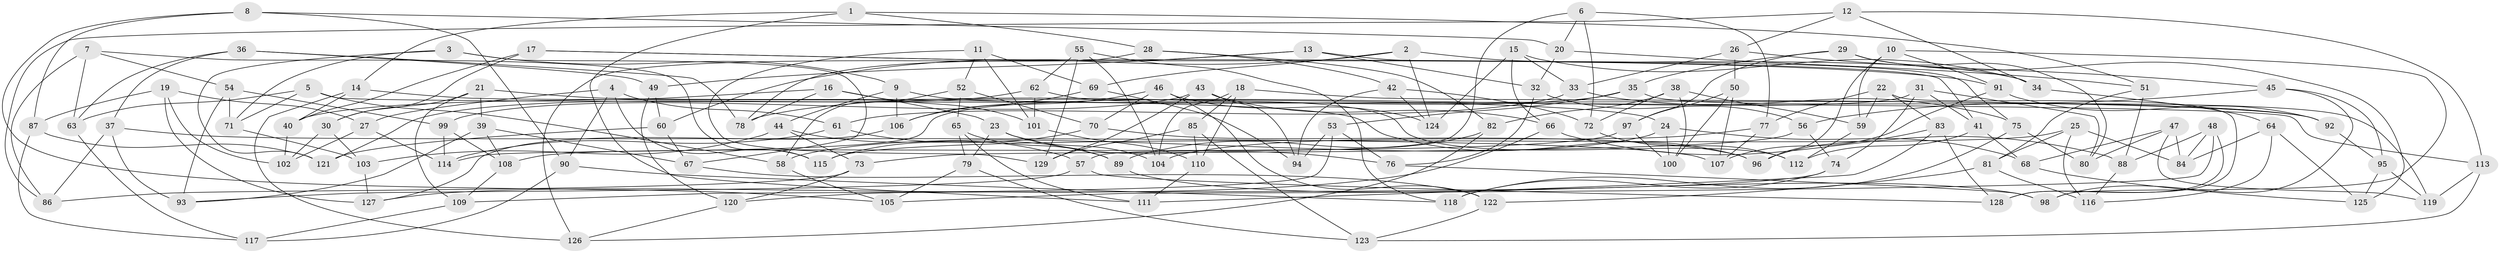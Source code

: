 // Generated by graph-tools (version 1.1) at 2025/02/03/09/25 03:02:55]
// undirected, 129 vertices, 258 edges
graph export_dot {
graph [start="1"]
  node [color=gray90,style=filled];
  1;
  2;
  3;
  4;
  5;
  6;
  7;
  8;
  9;
  10;
  11;
  12;
  13;
  14;
  15;
  16;
  17;
  18;
  19;
  20;
  21;
  22;
  23;
  24;
  25;
  26;
  27;
  28;
  29;
  30;
  31;
  32;
  33;
  34;
  35;
  36;
  37;
  38;
  39;
  40;
  41;
  42;
  43;
  44;
  45;
  46;
  47;
  48;
  49;
  50;
  51;
  52;
  53;
  54;
  55;
  56;
  57;
  58;
  59;
  60;
  61;
  62;
  63;
  64;
  65;
  66;
  67;
  68;
  69;
  70;
  71;
  72;
  73;
  74;
  75;
  76;
  77;
  78;
  79;
  80;
  81;
  82;
  83;
  84;
  85;
  86;
  87;
  88;
  89;
  90;
  91;
  92;
  93;
  94;
  95;
  96;
  97;
  98;
  99;
  100;
  101;
  102;
  103;
  104;
  105;
  106;
  107;
  108;
  109;
  110;
  111;
  112;
  113;
  114;
  115;
  116;
  117;
  118;
  119;
  120;
  121;
  122;
  123;
  124;
  125;
  126;
  127;
  128;
  129;
  1 -- 51;
  1 -- 14;
  1 -- 28;
  1 -- 111;
  2 -- 124;
  2 -- 60;
  2 -- 34;
  2 -- 69;
  3 -- 67;
  3 -- 9;
  3 -- 71;
  3 -- 121;
  4 -- 115;
  4 -- 61;
  4 -- 90;
  4 -- 27;
  5 -- 71;
  5 -- 113;
  5 -- 58;
  5 -- 63;
  6 -- 72;
  6 -- 77;
  6 -- 57;
  6 -- 20;
  7 -- 115;
  7 -- 86;
  7 -- 63;
  7 -- 54;
  8 -- 105;
  8 -- 20;
  8 -- 87;
  8 -- 90;
  9 -- 106;
  9 -- 44;
  9 -- 92;
  10 -- 96;
  10 -- 59;
  10 -- 98;
  10 -- 91;
  11 -- 69;
  11 -- 101;
  11 -- 52;
  11 -- 129;
  12 -- 34;
  12 -- 86;
  12 -- 113;
  12 -- 26;
  13 -- 32;
  13 -- 78;
  13 -- 75;
  13 -- 49;
  14 -- 126;
  14 -- 96;
  14 -- 40;
  15 -- 124;
  15 -- 66;
  15 -- 34;
  15 -- 33;
  16 -- 40;
  16 -- 101;
  16 -- 78;
  16 -- 23;
  17 -- 91;
  17 -- 41;
  17 -- 40;
  17 -- 30;
  18 -- 85;
  18 -- 92;
  18 -- 104;
  18 -- 110;
  19 -- 102;
  19 -- 127;
  19 -- 87;
  19 -- 27;
  20 -- 32;
  20 -- 51;
  21 -- 30;
  21 -- 39;
  21 -- 109;
  21 -- 24;
  22 -- 77;
  22 -- 128;
  22 -- 83;
  22 -- 59;
  23 -- 76;
  23 -- 79;
  23 -- 104;
  24 -- 100;
  24 -- 68;
  24 -- 58;
  25 -- 116;
  25 -- 84;
  25 -- 81;
  25 -- 115;
  26 -- 33;
  26 -- 45;
  26 -- 50;
  27 -- 114;
  27 -- 102;
  28 -- 42;
  28 -- 82;
  28 -- 126;
  29 -- 35;
  29 -- 125;
  29 -- 80;
  29 -- 97;
  30 -- 102;
  30 -- 103;
  31 -- 41;
  31 -- 114;
  31 -- 80;
  31 -- 74;
  32 -- 56;
  32 -- 76;
  33 -- 61;
  33 -- 75;
  34 -- 64;
  35 -- 78;
  35 -- 119;
  35 -- 53;
  36 -- 49;
  36 -- 63;
  36 -- 37;
  36 -- 78;
  37 -- 107;
  37 -- 93;
  37 -- 86;
  38 -- 82;
  38 -- 100;
  38 -- 72;
  38 -- 59;
  39 -- 93;
  39 -- 67;
  39 -- 108;
  40 -- 102;
  41 -- 68;
  41 -- 112;
  42 -- 94;
  42 -- 72;
  42 -- 124;
  43 -- 66;
  43 -- 94;
  43 -- 99;
  43 -- 129;
  44 -- 73;
  44 -- 57;
  44 -- 103;
  45 -- 95;
  45 -- 98;
  45 -- 56;
  46 -- 70;
  46 -- 122;
  46 -- 106;
  46 -- 124;
  47 -- 80;
  47 -- 84;
  47 -- 119;
  47 -- 68;
  48 -- 128;
  48 -- 84;
  48 -- 105;
  48 -- 88;
  49 -- 60;
  49 -- 120;
  50 -- 97;
  50 -- 107;
  50 -- 100;
  51 -- 81;
  51 -- 88;
  52 -- 70;
  52 -- 58;
  52 -- 65;
  53 -- 109;
  53 -- 94;
  53 -- 76;
  54 -- 71;
  54 -- 99;
  54 -- 93;
  55 -- 129;
  55 -- 62;
  55 -- 118;
  55 -- 104;
  56 -- 73;
  56 -- 74;
  57 -- 128;
  57 -- 93;
  58 -- 105;
  59 -- 112;
  60 -- 121;
  60 -- 67;
  61 -- 114;
  61 -- 89;
  62 -- 101;
  62 -- 112;
  62 -- 121;
  63 -- 117;
  64 -- 125;
  64 -- 84;
  64 -- 116;
  65 -- 89;
  65 -- 111;
  65 -- 79;
  66 -- 88;
  66 -- 127;
  67 -- 122;
  68 -- 125;
  69 -- 94;
  69 -- 106;
  70 -- 96;
  70 -- 115;
  71 -- 103;
  72 -- 112;
  73 -- 120;
  73 -- 86;
  74 -- 120;
  74 -- 118;
  75 -- 80;
  75 -- 118;
  76 -- 98;
  77 -- 104;
  77 -- 107;
  79 -- 123;
  79 -- 105;
  81 -- 122;
  81 -- 116;
  82 -- 126;
  82 -- 89;
  83 -- 96;
  83 -- 111;
  83 -- 128;
  85 -- 129;
  85 -- 110;
  85 -- 123;
  87 -- 117;
  87 -- 121;
  88 -- 116;
  89 -- 98;
  90 -- 118;
  90 -- 117;
  91 -- 92;
  91 -- 107;
  92 -- 95;
  95 -- 119;
  95 -- 125;
  97 -- 108;
  97 -- 100;
  99 -- 114;
  99 -- 108;
  101 -- 110;
  103 -- 127;
  106 -- 127;
  108 -- 109;
  109 -- 117;
  110 -- 111;
  113 -- 119;
  113 -- 123;
  120 -- 126;
  122 -- 123;
}
